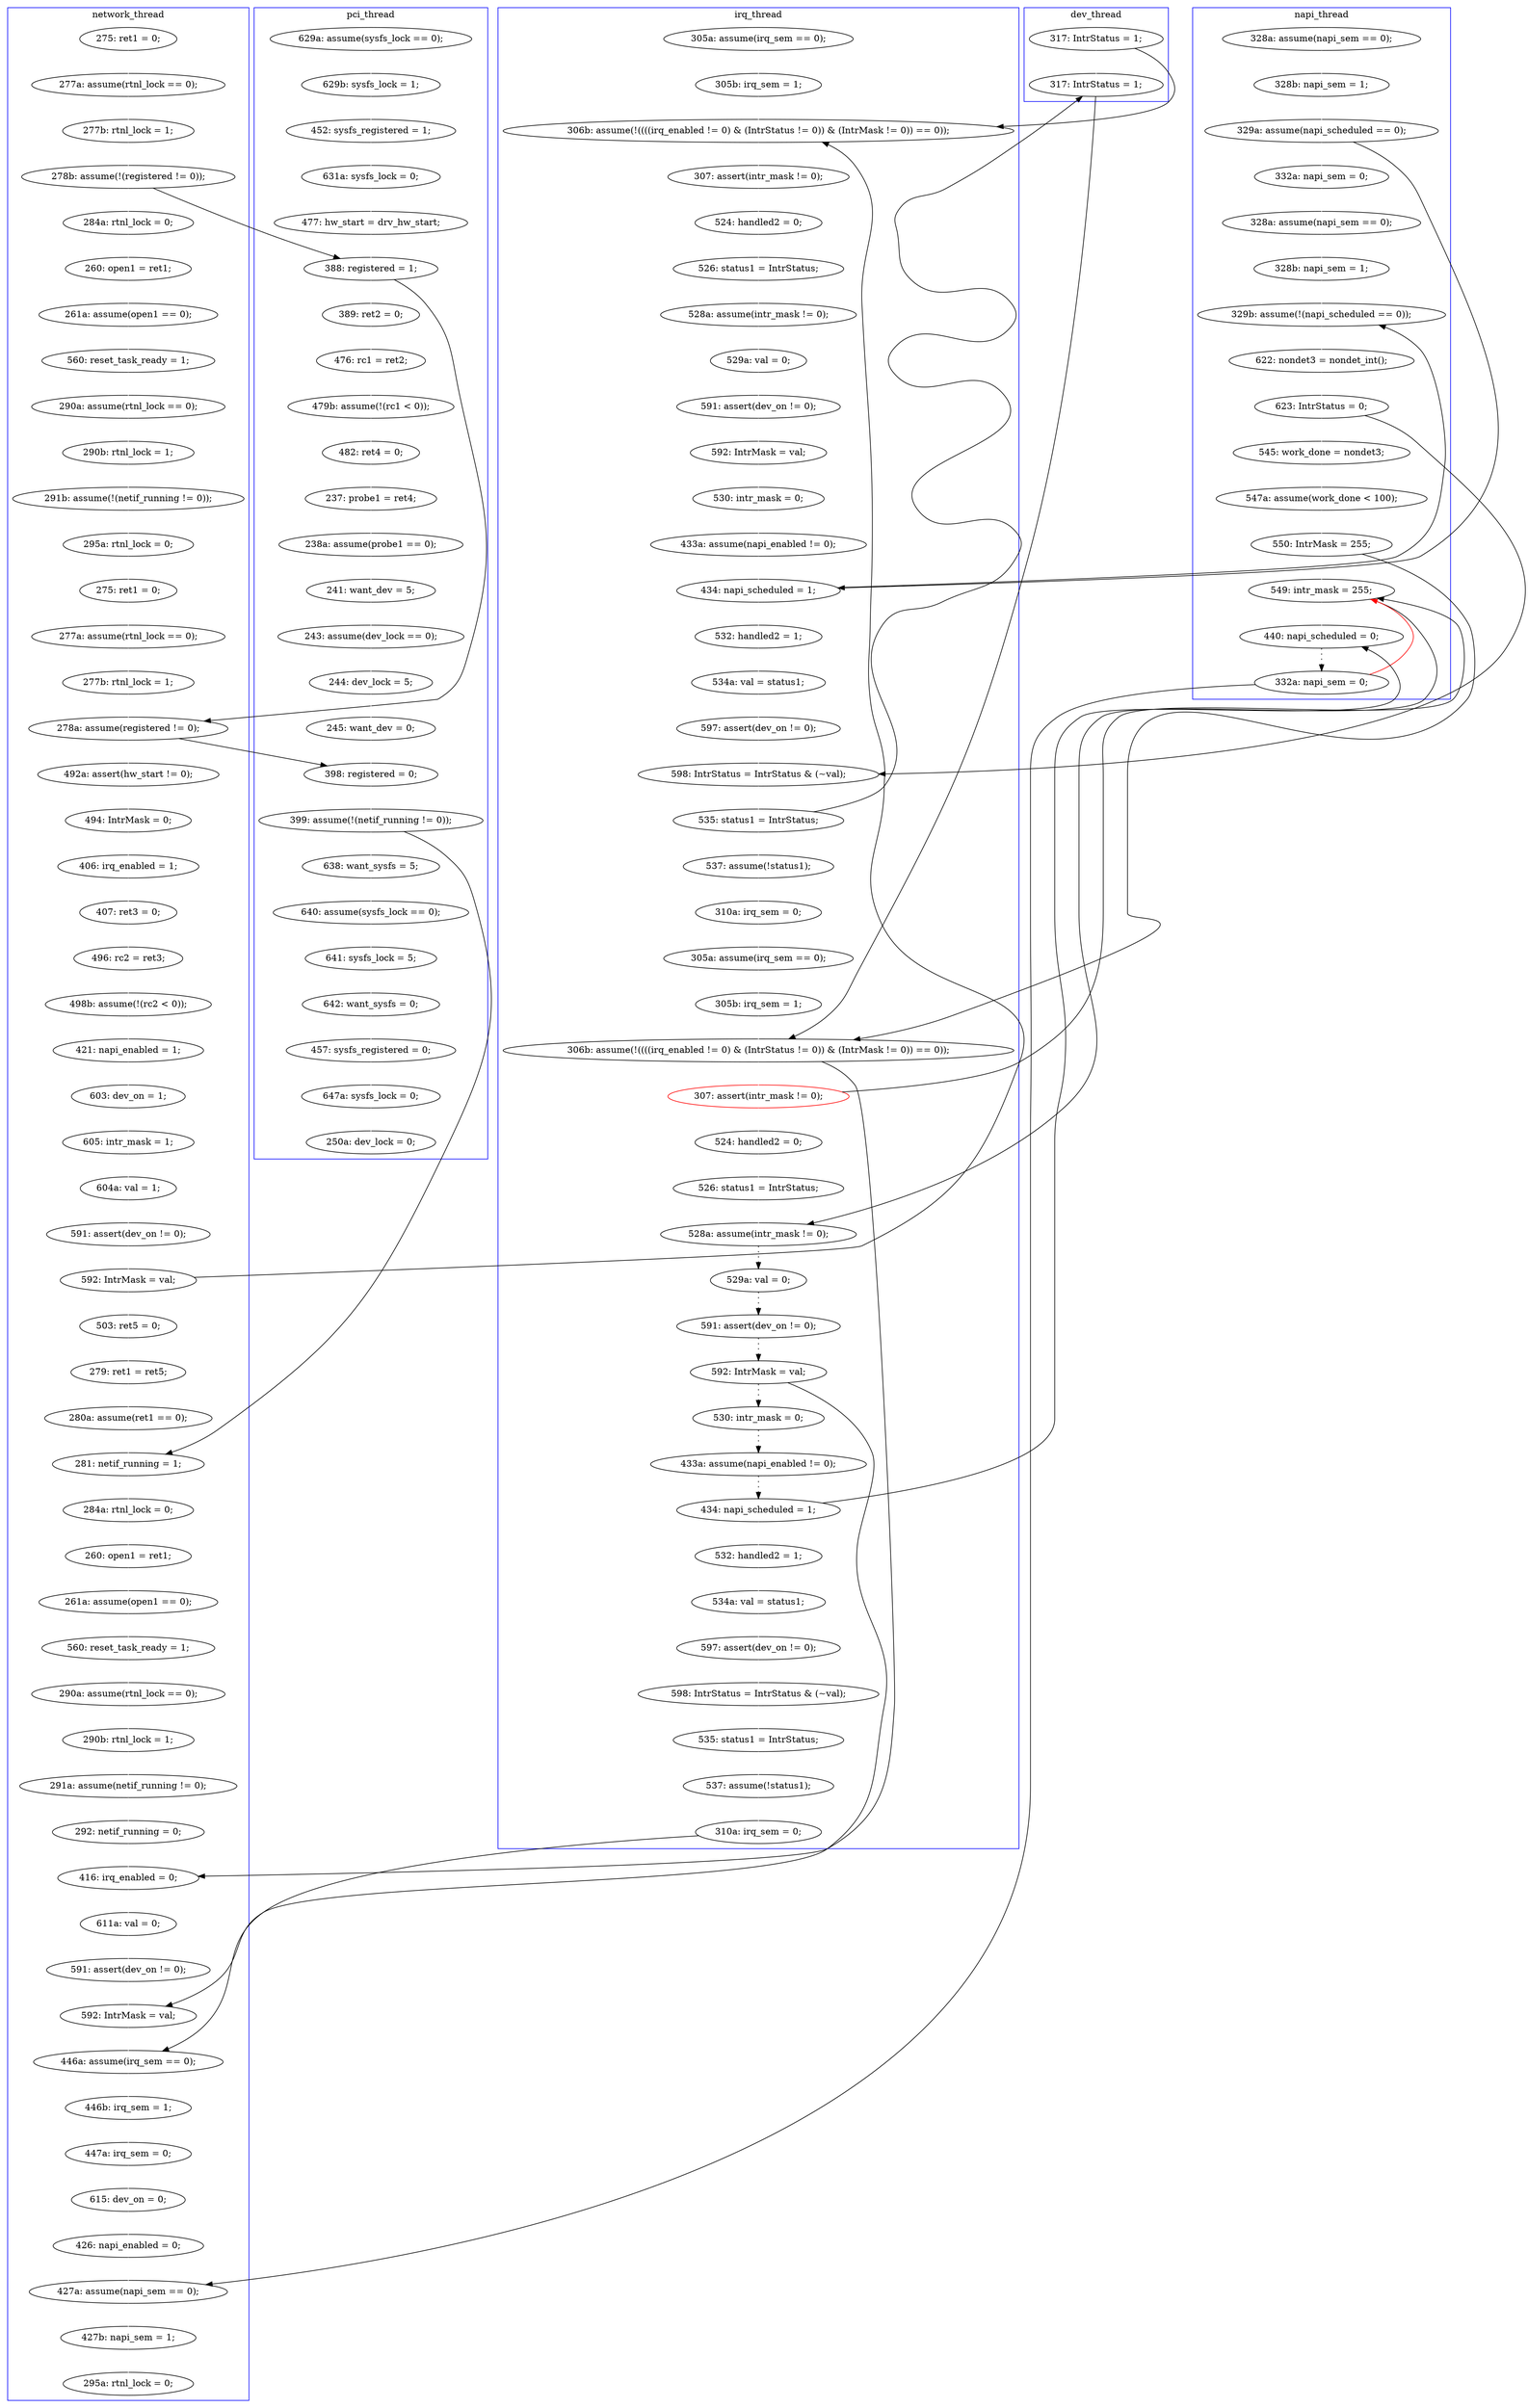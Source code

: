 digraph Counterexample {
	230 -> 240 [color = white, style = solid]
	182 -> 184 [color = white, style = solid]
	289 -> 297 [color = white, style = solid]
	205 -> 206 [color = white, style = solid]
	242 -> 244 [color = white, style = solid]
	267 -> 270 [color = white, style = solid]
	206 -> 291 [color = white, style = solid]
	64 -> 100 [color = white, style = solid]
	158 -> 162 [color = white, style = solid]
	112 -> 113 [color = white, style = solid]
	68 -> 69 [color = white, style = solid]
	258 -> 264 [color = white, style = solid]
	210 -> 212 [color = white, style = solid]
	297 -> 312 [color = white, style = solid]
	88 -> 124 [color = black, style = solid, constraint = false]
	61 -> 246 [color = white, style = solid]
	171 -> 175 [color = white, style = solid]
	113 -> 114 [color = white, style = solid]
	256 -> 259 [color = white, style = solid]
	137 -> 139 [color = white, style = solid]
	53 -> 54 [color = white, style = solid]
	273 -> 274 [color = black, style = dotted]
	312 -> 315 [color = black, style = solid, constraint = false]
	38 -> 56 [color = white, style = solid]
	200 -> 205 [color = white, style = solid]
	260 -> 264 [color = black, style = solid, constraint = false]
	98 -> 99 [color = white, style = solid]
	259 -> 291 [color = black, style = solid, constraint = false]
	229 -> 239 [color = white, style = solid]
	167 -> 177 [color = white, style = solid]
	54 -> 57 [color = white, style = solid]
	151 -> 154 [color = white, style = solid]
	287 -> 289 [color = white, style = solid]
	142 -> 149 [color = white, style = solid]
	100 -> 101 [color = white, style = solid]
	129 -> 182 [color = black, style = solid, constraint = false]
	276 -> 280 [color = black, style = dotted]
	72 -> 78 [color = white, style = solid]
	317 -> 319 [color = white, style = solid]
	240 -> 242 [color = white, style = solid]
	138 -> 142 [color = white, style = solid]
	177 -> 178 [color = white, style = solid]
	308 -> 315 [color = white, style = solid]
	44 -> 68 [color = white, style = solid]
	94 -> 95 [color = white, style = solid]
	306 -> 325 [color = black, style = solid, constraint = false]
	323 -> 325 [color = white, style = solid]
	326 -> 331 [color = white, style = solid]
	244 -> 246 [color = black, style = solid, constraint = false]
	286 -> 287 [color = white, style = solid]
	280 -> 281 [color = black, style = dotted]
	184 -> 185 [color = white, style = solid]
	274 -> 308 [color = black, style = solid, constraint = false]
	150 -> 151 [color = white, style = solid]
	281 -> 283 [color = white, style = solid]
	284 -> 286 [color = white, style = solid]
	57 -> 64 [color = white, style = solid]
	140 -> 141 [color = white, style = solid]
	149 -> 150 [color = white, style = solid]
	154 -> 158 [color = white, style = solid]
	61 -> 168 [color = black, style = solid, constraint = false]
	283 -> 284 [color = white, style = solid]
	212 -> 215 [color = white, style = solid]
	270 -> 271 [color = black, style = dotted]
	101 -> 229 [color = white, style = solid]
	141 -> 156 [color = white, style = solid]
	56 -> 63 [color = white, style = solid]
	139 -> 140 [color = white, style = solid]
	104 -> 105 [color = white, style = solid]
	163 -> 164 [color = white, style = solid]
	215 -> 216 [color = white, style = solid]
	264 -> 300 [color = white, style = solid]
	228 -> 230 [color = white, style = solid]
	156 -> 171 [color = white, style = solid]
	316 -> 317 [color = white, style = solid]
	40 -> 41 [color = white, style = solid]
	246 -> 259 [color = black, style = solid, constraint = false]
	95 -> 98 [color = white, style = solid]
	124 -> 128 [color = black, style = solid, constraint = false]
	67 -> 88 [color = white, style = solid]
	216 -> 218 [color = white, style = solid]
	128 -> 129 [color = white, style = solid]
	41 -> 42 [color = white, style = solid]
	105 -> 128 [color = white, style = solid]
	37 -> 38 [color = white, style = solid]
	124 -> 138 [color = white, style = solid]
	219 -> 221 [color = white, style = solid]
	133 -> 168 [color = white, style = solid]
	249 -> 255 [color = white, style = solid]
	325 -> 326 [color = white, style = solid]
	281 -> 300 [color = black, style = solid, constraint = false]
	259 -> 260 [color = white, style = solid]
	103 -> 104 [color = white, style = solid]
	99 -> 103 [color = white, style = solid]
	241 -> 242 [color = black, style = solid, constraint = false]
	315 -> 316 [color = white, style = solid]
	274 -> 276 [color = black, style = dotted]
	185 -> 188 [color = white, style = solid]
	181 -> 182 [color = white, style = solid]
	306 -> 264 [color = red, style = solid, constraint = false]
	247 -> 249 [color = white, style = solid]
	162 -> 163 [color = white, style = solid]
	90 -> 93 [color = white, style = solid]
	319 -> 323 [color = white, style = solid]
	266 -> 267 [color = white, style = solid]
	93 -> 94 [color = white, style = solid]
	167 -> 168 [color = black, style = solid, constraint = false]
	178 -> 181 [color = white, style = solid]
	239 -> 241 [color = white, style = solid]
	129 -> 137 [color = white, style = solid]
	166 -> 167 [color = white, style = solid]
	164 -> 166 [color = white, style = solid]
	264 -> 270 [color = black, style = solid, constraint = false]
	83 -> 85 [color = white, style = solid]
	296 -> 307 [color = white, style = solid]
	300 -> 306 [color = black, style = dotted]
	132 -> 133 [color = white, style = solid]
	307 -> 308 [color = white, style = solid]
	168 -> 195 [color = white, style = solid]
	199 -> 200 [color = white, style = solid]
	188 -> 194 [color = white, style = solid]
	251 -> 254 [color = white, style = solid]
	69 -> 72 [color = white, style = solid]
	85 -> 106 [color = white, style = solid]
	78 -> 82 [color = white, style = solid]
	89 -> 90 [color = white, style = solid]
	106 -> 112 [color = white, style = solid]
	218 -> 219 [color = white, style = solid]
	114 -> 124 [color = white, style = solid]
	258 -> 259 [color = black, style = solid, constraint = false]
	226 -> 229 [color = black, style = solid, constraint = false]
	57 -> 226 [color = black, style = solid, constraint = false]
	82 -> 83 [color = white, style = solid]
	42 -> 44 [color = white, style = solid]
	291 -> 296 [color = white, style = solid]
	88 -> 89 [color = white, style = solid]
	44 -> 88 [color = black, style = solid, constraint = false]
	254 -> 258 [color = white, style = solid]
	195 -> 210 [color = white, style = solid]
	260 -> 266 [color = white, style = solid]
	226 -> 228 [color = white, style = solid]
	255 -> 256 [color = white, style = solid]
	225 -> 226 [color = white, style = solid]
	241 -> 251 [color = white, style = solid]
	221 -> 225 [color = white, style = solid]
	244 -> 247 [color = white, style = solid]
	63 -> 67 [color = white, style = solid]
	271 -> 273 [color = black, style = dotted]
	194 -> 199 [color = white, style = solid]
	subgraph cluster4 {
		label = napi_thread
		color = blue
		57  [label = "329a: assume(napi_scheduled == 0);"]
		258  [label = "550: IntrMask = 255;"]
		239  [label = "622: nondet3 = nondet_int();"]
		53  [label = "328a: assume(napi_sem == 0);"]
		264  [label = "549: intr_mask = 255;"]
		251  [label = "545: work_done = nondet3;"]
		54  [label = "328b: napi_sem = 1;"]
		306  [label = "332a: napi_sem = 0;"]
		300  [label = "440: napi_scheduled = 0;"]
		64  [label = "332a: napi_sem = 0;"]
		254  [label = "547a: assume(work_done < 100);"]
		229  [label = "329b: assume(!(napi_scheduled == 0));"]
		241  [label = "623: IntrStatus = 0;"]
		100  [label = "328a: assume(napi_sem == 0);"]
		101  [label = "328b: napi_sem = 1;"]
	}
	subgraph cluster1 {
		label = pci_thread
		color = blue
		139  [label = "640: assume(sysfs_lock == 0);"]
		129  [label = "399: assume(!(netif_running != 0));"]
		37  [label = "629a: assume(sysfs_lock == 0);"]
		140  [label = "641: sysfs_lock = 5;"]
		63  [label = "631a: sysfs_lock = 0;"]
		99  [label = "241: want_dev = 5;"]
		156  [label = "457: sysfs_registered = 0;"]
		137  [label = "638: want_sysfs = 5;"]
		38  [label = "629b: sysfs_lock = 1;"]
		90  [label = "476: rc1 = ret2;"]
		105  [label = "245: want_dev = 0;"]
		128  [label = "398: registered = 0;"]
		88  [label = "388: registered = 1;"]
		94  [label = "482: ret4 = 0;"]
		175  [label = "250a: dev_lock = 0;"]
		56  [label = "452: sysfs_registered = 1;"]
		93  [label = "479b: assume(!(rc1 < 0));"]
		67  [label = "477: hw_start = drv_hw_start;"]
		95  [label = "237: probe1 = ret4;"]
		98  [label = "238a: assume(probe1 == 0);"]
		171  [label = "647a: sysfs_lock = 0;"]
		141  [label = "642: want_sysfs = 0;"]
		89  [label = "389: ret2 = 0;"]
		103  [label = "243: assume(dev_lock == 0);"]
		104  [label = "244: dev_lock = 5;"]
	}
	subgraph cluster7 {
		label = dev_thread
		color = blue
		61  [label = "317: IntrStatus = 1;"]
		246  [label = "317: IntrStatus = 1;"]
	}
	subgraph cluster3 {
		label = irq_thread
		color = blue
		228  [label = "532: handled2 = 1;"]
		244  [label = "535: status1 = IntrStatus;"]
		260  [label = "307: assert(intr_mask != 0);", color = red]
		271  [label = "529a: val = 0;"]
		221  [label = "530: intr_mask = 0;"]
		226  [label = "434: napi_scheduled = 1;"]
		247  [label = "537: assume(!status1);"]
		286  [label = "597: assert(dev_on != 0);"]
		312  [label = "310a: irq_sem = 0;"]
		267  [label = "526: status1 = IntrStatus;"]
		240  [label = "597: assert(dev_on != 0);"]
		212  [label = "526: status1 = IntrStatus;"]
		215  [label = "528a: assume(intr_mask != 0);"]
		168  [label = "306b: assume(!((((irq_enabled != 0) & (IntrStatus != 0)) & (IntrMask != 0)) == 0));"]
		219  [label = "592: IntrMask = val;"]
		276  [label = "530: intr_mask = 0;"]
		132  [label = "305a: assume(irq_sem == 0);"]
		230  [label = "534a: val = status1;"]
		266  [label = "524: handled2 = 0;"]
		297  [label = "537: assume(!status1);"]
		289  [label = "535: status1 = IntrStatus;"]
		195  [label = "307: assert(intr_mask != 0);"]
		210  [label = "524: handled2 = 0;"]
		284  [label = "534a: val = status1;"]
		133  [label = "305b: irq_sem = 1;"]
		281  [label = "434: napi_scheduled = 1;"]
		283  [label = "532: handled2 = 1;"]
		273  [label = "591: assert(dev_on != 0);"]
		274  [label = "592: IntrMask = val;"]
		280  [label = "433a: assume(napi_enabled != 0);"]
		249  [label = "310a: irq_sem = 0;"]
		287  [label = "598: IntrStatus = IntrStatus & (~val);"]
		270  [label = "528a: assume(intr_mask != 0);"]
		255  [label = "305a: assume(irq_sem == 0);"]
		225  [label = "433a: assume(napi_enabled != 0);"]
		259  [label = "306b: assume(!((((irq_enabled != 0) & (IntrStatus != 0)) & (IntrMask != 0)) == 0));"]
		218  [label = "591: assert(dev_on != 0);"]
		242  [label = "598: IntrStatus = IntrStatus & (~val);"]
		216  [label = "529a: val = 0;"]
		256  [label = "305b: irq_sem = 1;"]
	}
	subgraph cluster2 {
		label = network_thread
		color = blue
		41  [label = "277a: assume(rtnl_lock == 0);"]
		149  [label = "406: irq_enabled = 1;"]
		296  [label = "611a: val = 0;"]
		317  [label = "447a: irq_sem = 0;"]
		291  [label = "416: irq_enabled = 0;"]
		319  [label = "615: dev_on = 0;"]
		182  [label = "281: netif_running = 1;"]
		124  [label = "278a: assume(registered != 0);"]
		316  [label = "446b: irq_sem = 1;"]
		44  [label = "278b: assume(!(registered != 0));"]
		114  [label = "277b: rtnl_lock = 1;"]
		83  [label = "290b: rtnl_lock = 1;"]
		82  [label = "290a: assume(rtnl_lock == 0);"]
		72  [label = "261a: assume(open1 == 0);"]
		326  [label = "427b: napi_sem = 1;"]
		68  [label = "284a: rtnl_lock = 0;"]
		151  [label = "496: rc2 = ret3;"]
		205  [label = "291a: assume(netif_running != 0);"]
		164  [label = "604a: val = 1;"]
		154  [label = "498b: assume(!(rc2 < 0));"]
		181  [label = "280a: assume(ret1 == 0);"]
		167  [label = "592: IntrMask = val;"]
		315  [label = "446a: assume(irq_sem == 0);"]
		69  [label = "260: open1 = ret1;"]
		85  [label = "291b: assume(!(netif_running != 0));"]
		40  [label = "275: ret1 = 0;"]
		325  [label = "427a: assume(napi_sem == 0);"]
		200  [label = "290b: rtnl_lock = 1;"]
		166  [label = "591: assert(dev_on != 0);"]
		78  [label = "560: reset_task_ready = 1;"]
		42  [label = "277b: rtnl_lock = 1;"]
		194  [label = "560: reset_task_ready = 1;"]
		150  [label = "407: ret3 = 0;"]
		106  [label = "295a: rtnl_lock = 0;"]
		185  [label = "260: open1 = ret1;"]
		199  [label = "290a: assume(rtnl_lock == 0);"]
		158  [label = "421: napi_enabled = 1;"]
		163  [label = "605: intr_mask = 1;"]
		138  [label = "492a: assert(hw_start != 0);"]
		331  [label = "295a: rtnl_lock = 0;"]
		177  [label = "503: ret5 = 0;"]
		323  [label = "426: napi_enabled = 0;"]
		308  [label = "592: IntrMask = val;"]
		188  [label = "261a: assume(open1 == 0);"]
		142  [label = "494: IntrMask = 0;"]
		307  [label = "591: assert(dev_on != 0);"]
		162  [label = "603: dev_on = 1;"]
		178  [label = "279: ret1 = ret5;"]
		206  [label = "292: netif_running = 0;"]
		184  [label = "284a: rtnl_lock = 0;"]
		113  [label = "277a: assume(rtnl_lock == 0);"]
		112  [label = "275: ret1 = 0;"]
	}
}